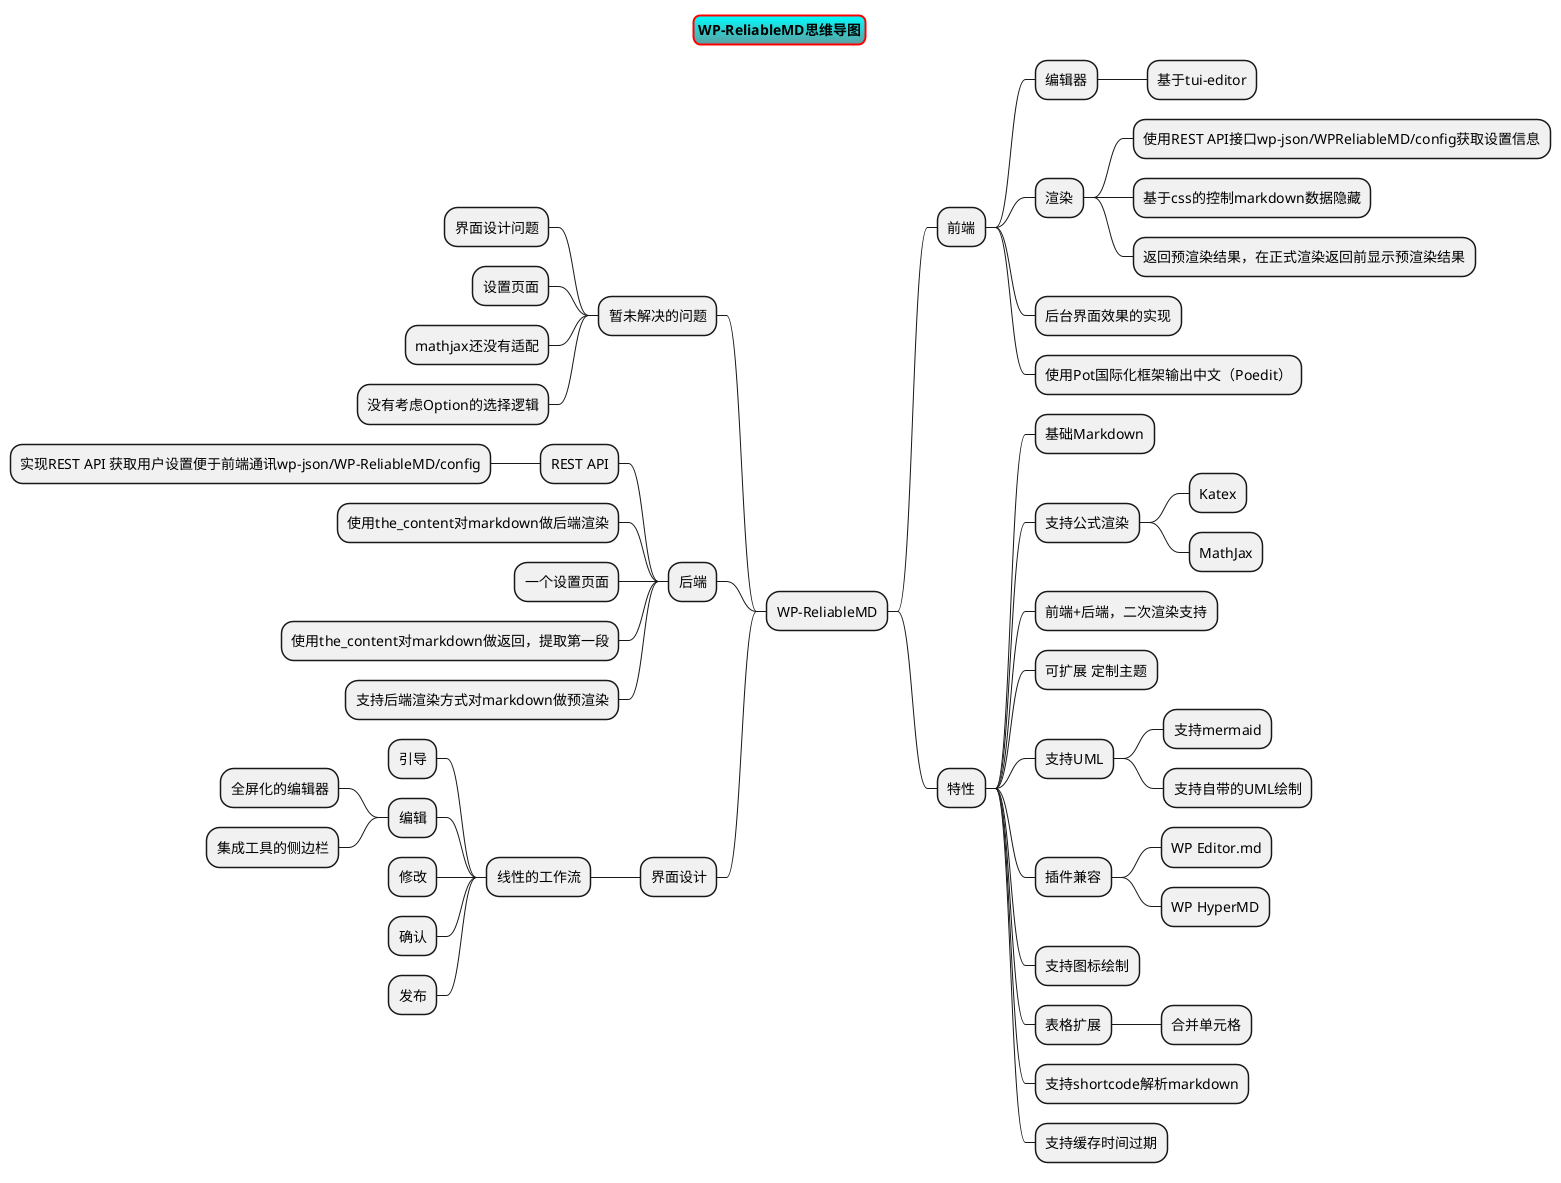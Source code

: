 @startmindmap

skinparam titleBorderRoundCorner 15
skinparam titleBorderThickness 2
skinparam titleBorderColor red
skinparam titleBackgroundColor Aqua-CadetBlue

title WP-ReliableMD思维导图

+ WP-ReliableMD
++ 前端
+++ 编辑器
++++ 基于tui-editor
+++ 渲染
++++ 使用REST API接口wp-json/WPReliableMD/config获取设置信息
++++ 基于css的控制markdown数据隐藏
++++ 返回预渲染结果，在正式渲染返回前显示预渲染结果
+++ 后台界面效果的实现
+++ 使用Pot国际化框架输出中文（Poedit）
++ 特性
+++ 基础Markdown
+++ 支持公式渲染
++++ Katex
++++ MathJax
+++ 前端+后端，二次渲染支持
+++ 可扩展 定制主题
+++ 支持UML
++++ 支持mermaid
++++ 支持自带的UML绘制
+++ 插件兼容
++++ WP Editor.md
++++ WP HyperMD
+++ 支持图标绘制
+++ 表格扩展
++++ 合并单元格
+++ 支持shortcode解析markdown
+++ 支持缓存时间过期
-- 暂未解决的问题
--- 界面设计问题
--- 设置页面
--- mathjax还没有适配
--- 没有考虑Option的选择逻辑
-- 后端
--- REST API
---- 实现REST API 获取用户设置便于前端通讯wp-json/WP-ReliableMD/config
--- 使用the_content对markdown做后端渲染
--- 一个设置页面
--- 使用the_content对markdown做返回，提取第一段
--- 支持后端渲染方式对markdown做预渲染
-- 界面设计
--- 线性的工作流
---- 引导
---- 编辑
----- 全屏化的编辑器
----- 集成工具的侧边栏
---- 修改
---- 确认
---- 发布
@endmindmap
